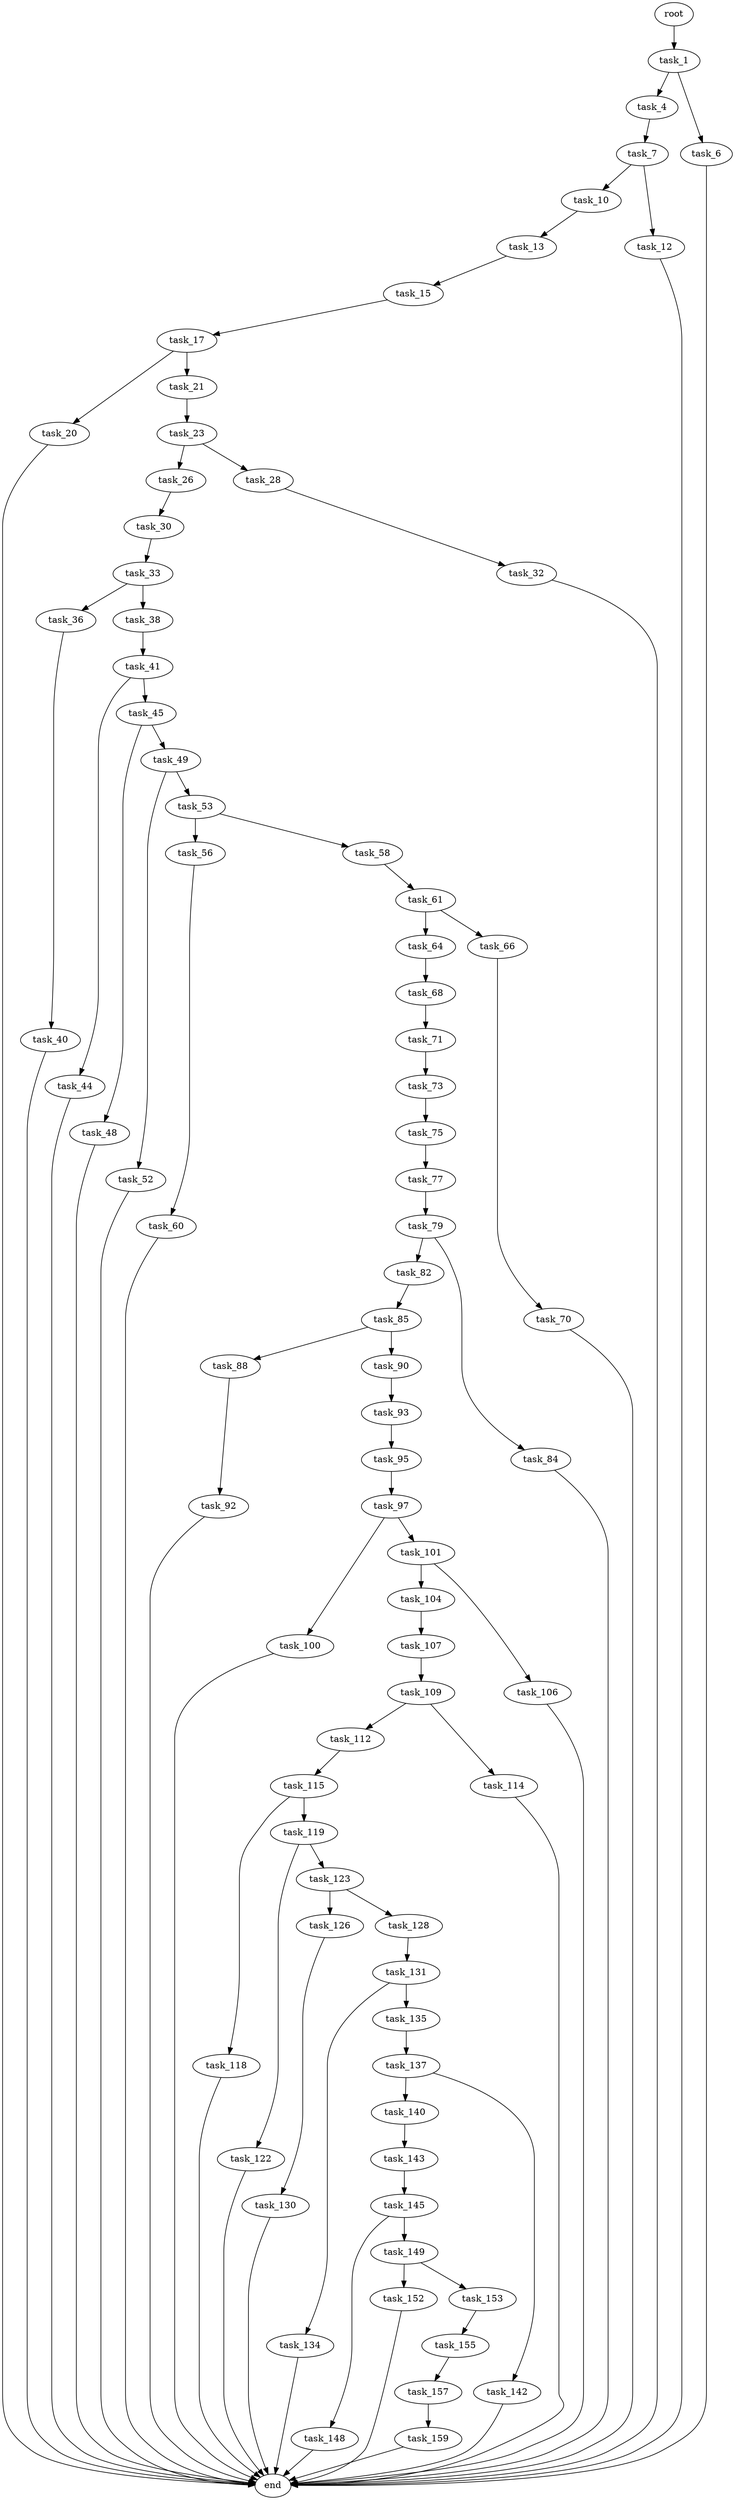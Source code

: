digraph G {
  root [size="0.000000"];
  task_1 [size="538564659.000000"];
  task_4 [size="812946894864.000000"];
  task_6 [size="2045696282.000000"];
  task_7 [size="15941897569.000000"];
  end [size="0.000000"];
  task_10 [size="68719476736.000000"];
  task_12 [size="9586774358.000000"];
  task_13 [size="368293445632.000000"];
  task_15 [size="83625445536.000000"];
  task_17 [size="252050339918.000000"];
  task_20 [size="782757789696.000000"];
  task_21 [size="28376079524.000000"];
  task_23 [size="124954137551.000000"];
  task_26 [size="549755813888.000000"];
  task_28 [size="231928233984.000000"];
  task_30 [size="35957407733.000000"];
  task_32 [size="782757789696.000000"];
  task_33 [size="859400901736.000000"];
  task_36 [size="782757789696.000000"];
  task_38 [size="4763154919.000000"];
  task_40 [size="782757789696.000000"];
  task_41 [size="68719476736.000000"];
  task_44 [size="4089047887.000000"];
  task_45 [size="134217728000.000000"];
  task_48 [size="134217728000.000000"];
  task_49 [size="540024692584.000000"];
  task_52 [size="20612995928.000000"];
  task_53 [size="347113191256.000000"];
  task_56 [size="2034348823.000000"];
  task_58 [size="10776956103.000000"];
  task_60 [size="1073741824000.000000"];
  task_61 [size="2577879185.000000"];
  task_64 [size="40008432008.000000"];
  task_66 [size="235798967008.000000"];
  task_68 [size="2745362423.000000"];
  task_70 [size="782757789696.000000"];
  task_71 [size="4851837038.000000"];
  task_73 [size="80183489088.000000"];
  task_75 [size="131888699407.000000"];
  task_77 [size="18254485254.000000"];
  task_79 [size="231928233984.000000"];
  task_82 [size="28991029248.000000"];
  task_84 [size="11725488811.000000"];
  task_85 [size="798460295010.000000"];
  task_88 [size="567396481570.000000"];
  task_90 [size="8589934592.000000"];
  task_92 [size="42249366386.000000"];
  task_93 [size="11838346741.000000"];
  task_95 [size="368293445632.000000"];
  task_97 [size="29916233736.000000"];
  task_100 [size="549755813888.000000"];
  task_101 [size="8374306960.000000"];
  task_104 [size="134217728000.000000"];
  task_106 [size="4702834739.000000"];
  task_107 [size="206734313238.000000"];
  task_109 [size="140718450960.000000"];
  task_112 [size="118892484504.000000"];
  task_114 [size="58443451720.000000"];
  task_115 [size="804321075116.000000"];
  task_118 [size="865251562916.000000"];
  task_119 [size="68719476736.000000"];
  task_122 [size="1045038343897.000000"];
  task_123 [size="16501532167.000000"];
  task_126 [size="1086386508.000000"];
  task_128 [size="9583889269.000000"];
  task_130 [size="1423742405.000000"];
  task_131 [size="277778513575.000000"];
  task_134 [size="6121375741.000000"];
  task_135 [size="134217728000.000000"];
  task_137 [size="4775195727.000000"];
  task_140 [size="549755813888.000000"];
  task_142 [size="44154146561.000000"];
  task_143 [size="134217728000.000000"];
  task_145 [size="28991029248.000000"];
  task_148 [size="5587575443.000000"];
  task_149 [size="1619061408.000000"];
  task_152 [size="1312172818.000000"];
  task_153 [size="508112820406.000000"];
  task_155 [size="39139750482.000000"];
  task_157 [size="486191229353.000000"];
  task_159 [size="1787528140.000000"];

  root -> task_1 [size="1.000000"];
  task_1 -> task_4 [size="33554432.000000"];
  task_1 -> task_6 [size="33554432.000000"];
  task_4 -> task_7 [size="536870912.000000"];
  task_6 -> end [size="1.000000"];
  task_7 -> task_10 [size="838860800.000000"];
  task_7 -> task_12 [size="838860800.000000"];
  task_10 -> task_13 [size="134217728.000000"];
  task_12 -> end [size="1.000000"];
  task_13 -> task_15 [size="411041792.000000"];
  task_15 -> task_17 [size="134217728.000000"];
  task_17 -> task_20 [size="301989888.000000"];
  task_17 -> task_21 [size="301989888.000000"];
  task_20 -> end [size="1.000000"];
  task_21 -> task_23 [size="679477248.000000"];
  task_23 -> task_26 [size="411041792.000000"];
  task_23 -> task_28 [size="411041792.000000"];
  task_26 -> task_30 [size="536870912.000000"];
  task_28 -> task_32 [size="301989888.000000"];
  task_30 -> task_33 [size="75497472.000000"];
  task_32 -> end [size="1.000000"];
  task_33 -> task_36 [size="536870912.000000"];
  task_33 -> task_38 [size="536870912.000000"];
  task_36 -> task_40 [size="679477248.000000"];
  task_38 -> task_41 [size="75497472.000000"];
  task_40 -> end [size="1.000000"];
  task_41 -> task_44 [size="134217728.000000"];
  task_41 -> task_45 [size="134217728.000000"];
  task_44 -> end [size="1.000000"];
  task_45 -> task_48 [size="209715200.000000"];
  task_45 -> task_49 [size="209715200.000000"];
  task_48 -> end [size="1.000000"];
  task_49 -> task_52 [size="536870912.000000"];
  task_49 -> task_53 [size="536870912.000000"];
  task_52 -> end [size="1.000000"];
  task_53 -> task_56 [size="536870912.000000"];
  task_53 -> task_58 [size="536870912.000000"];
  task_56 -> task_60 [size="33554432.000000"];
  task_58 -> task_61 [size="301989888.000000"];
  task_60 -> end [size="1.000000"];
  task_61 -> task_64 [size="75497472.000000"];
  task_61 -> task_66 [size="75497472.000000"];
  task_64 -> task_68 [size="33554432.000000"];
  task_66 -> task_70 [size="679477248.000000"];
  task_68 -> task_71 [size="75497472.000000"];
  task_70 -> end [size="1.000000"];
  task_71 -> task_73 [size="209715200.000000"];
  task_73 -> task_75 [size="134217728.000000"];
  task_75 -> task_77 [size="411041792.000000"];
  task_77 -> task_79 [size="33554432.000000"];
  task_79 -> task_82 [size="301989888.000000"];
  task_79 -> task_84 [size="301989888.000000"];
  task_82 -> task_85 [size="75497472.000000"];
  task_84 -> end [size="1.000000"];
  task_85 -> task_88 [size="679477248.000000"];
  task_85 -> task_90 [size="679477248.000000"];
  task_88 -> task_92 [size="838860800.000000"];
  task_90 -> task_93 [size="33554432.000000"];
  task_92 -> end [size="1.000000"];
  task_93 -> task_95 [size="838860800.000000"];
  task_95 -> task_97 [size="411041792.000000"];
  task_97 -> task_100 [size="536870912.000000"];
  task_97 -> task_101 [size="536870912.000000"];
  task_100 -> end [size="1.000000"];
  task_101 -> task_104 [size="134217728.000000"];
  task_101 -> task_106 [size="134217728.000000"];
  task_104 -> task_107 [size="209715200.000000"];
  task_106 -> end [size="1.000000"];
  task_107 -> task_109 [size="411041792.000000"];
  task_109 -> task_112 [size="134217728.000000"];
  task_109 -> task_114 [size="134217728.000000"];
  task_112 -> task_115 [size="134217728.000000"];
  task_114 -> end [size="1.000000"];
  task_115 -> task_118 [size="536870912.000000"];
  task_115 -> task_119 [size="536870912.000000"];
  task_118 -> end [size="1.000000"];
  task_119 -> task_122 [size="134217728.000000"];
  task_119 -> task_123 [size="134217728.000000"];
  task_122 -> end [size="1.000000"];
  task_123 -> task_126 [size="411041792.000000"];
  task_123 -> task_128 [size="411041792.000000"];
  task_126 -> task_130 [size="134217728.000000"];
  task_128 -> task_131 [size="838860800.000000"];
  task_130 -> end [size="1.000000"];
  task_131 -> task_134 [size="411041792.000000"];
  task_131 -> task_135 [size="411041792.000000"];
  task_134 -> end [size="1.000000"];
  task_135 -> task_137 [size="209715200.000000"];
  task_137 -> task_140 [size="209715200.000000"];
  task_137 -> task_142 [size="209715200.000000"];
  task_140 -> task_143 [size="536870912.000000"];
  task_142 -> end [size="1.000000"];
  task_143 -> task_145 [size="209715200.000000"];
  task_145 -> task_148 [size="75497472.000000"];
  task_145 -> task_149 [size="75497472.000000"];
  task_148 -> end [size="1.000000"];
  task_149 -> task_152 [size="33554432.000000"];
  task_149 -> task_153 [size="33554432.000000"];
  task_152 -> end [size="1.000000"];
  task_153 -> task_155 [size="411041792.000000"];
  task_155 -> task_157 [size="33554432.000000"];
  task_157 -> task_159 [size="411041792.000000"];
  task_159 -> end [size="1.000000"];
}
